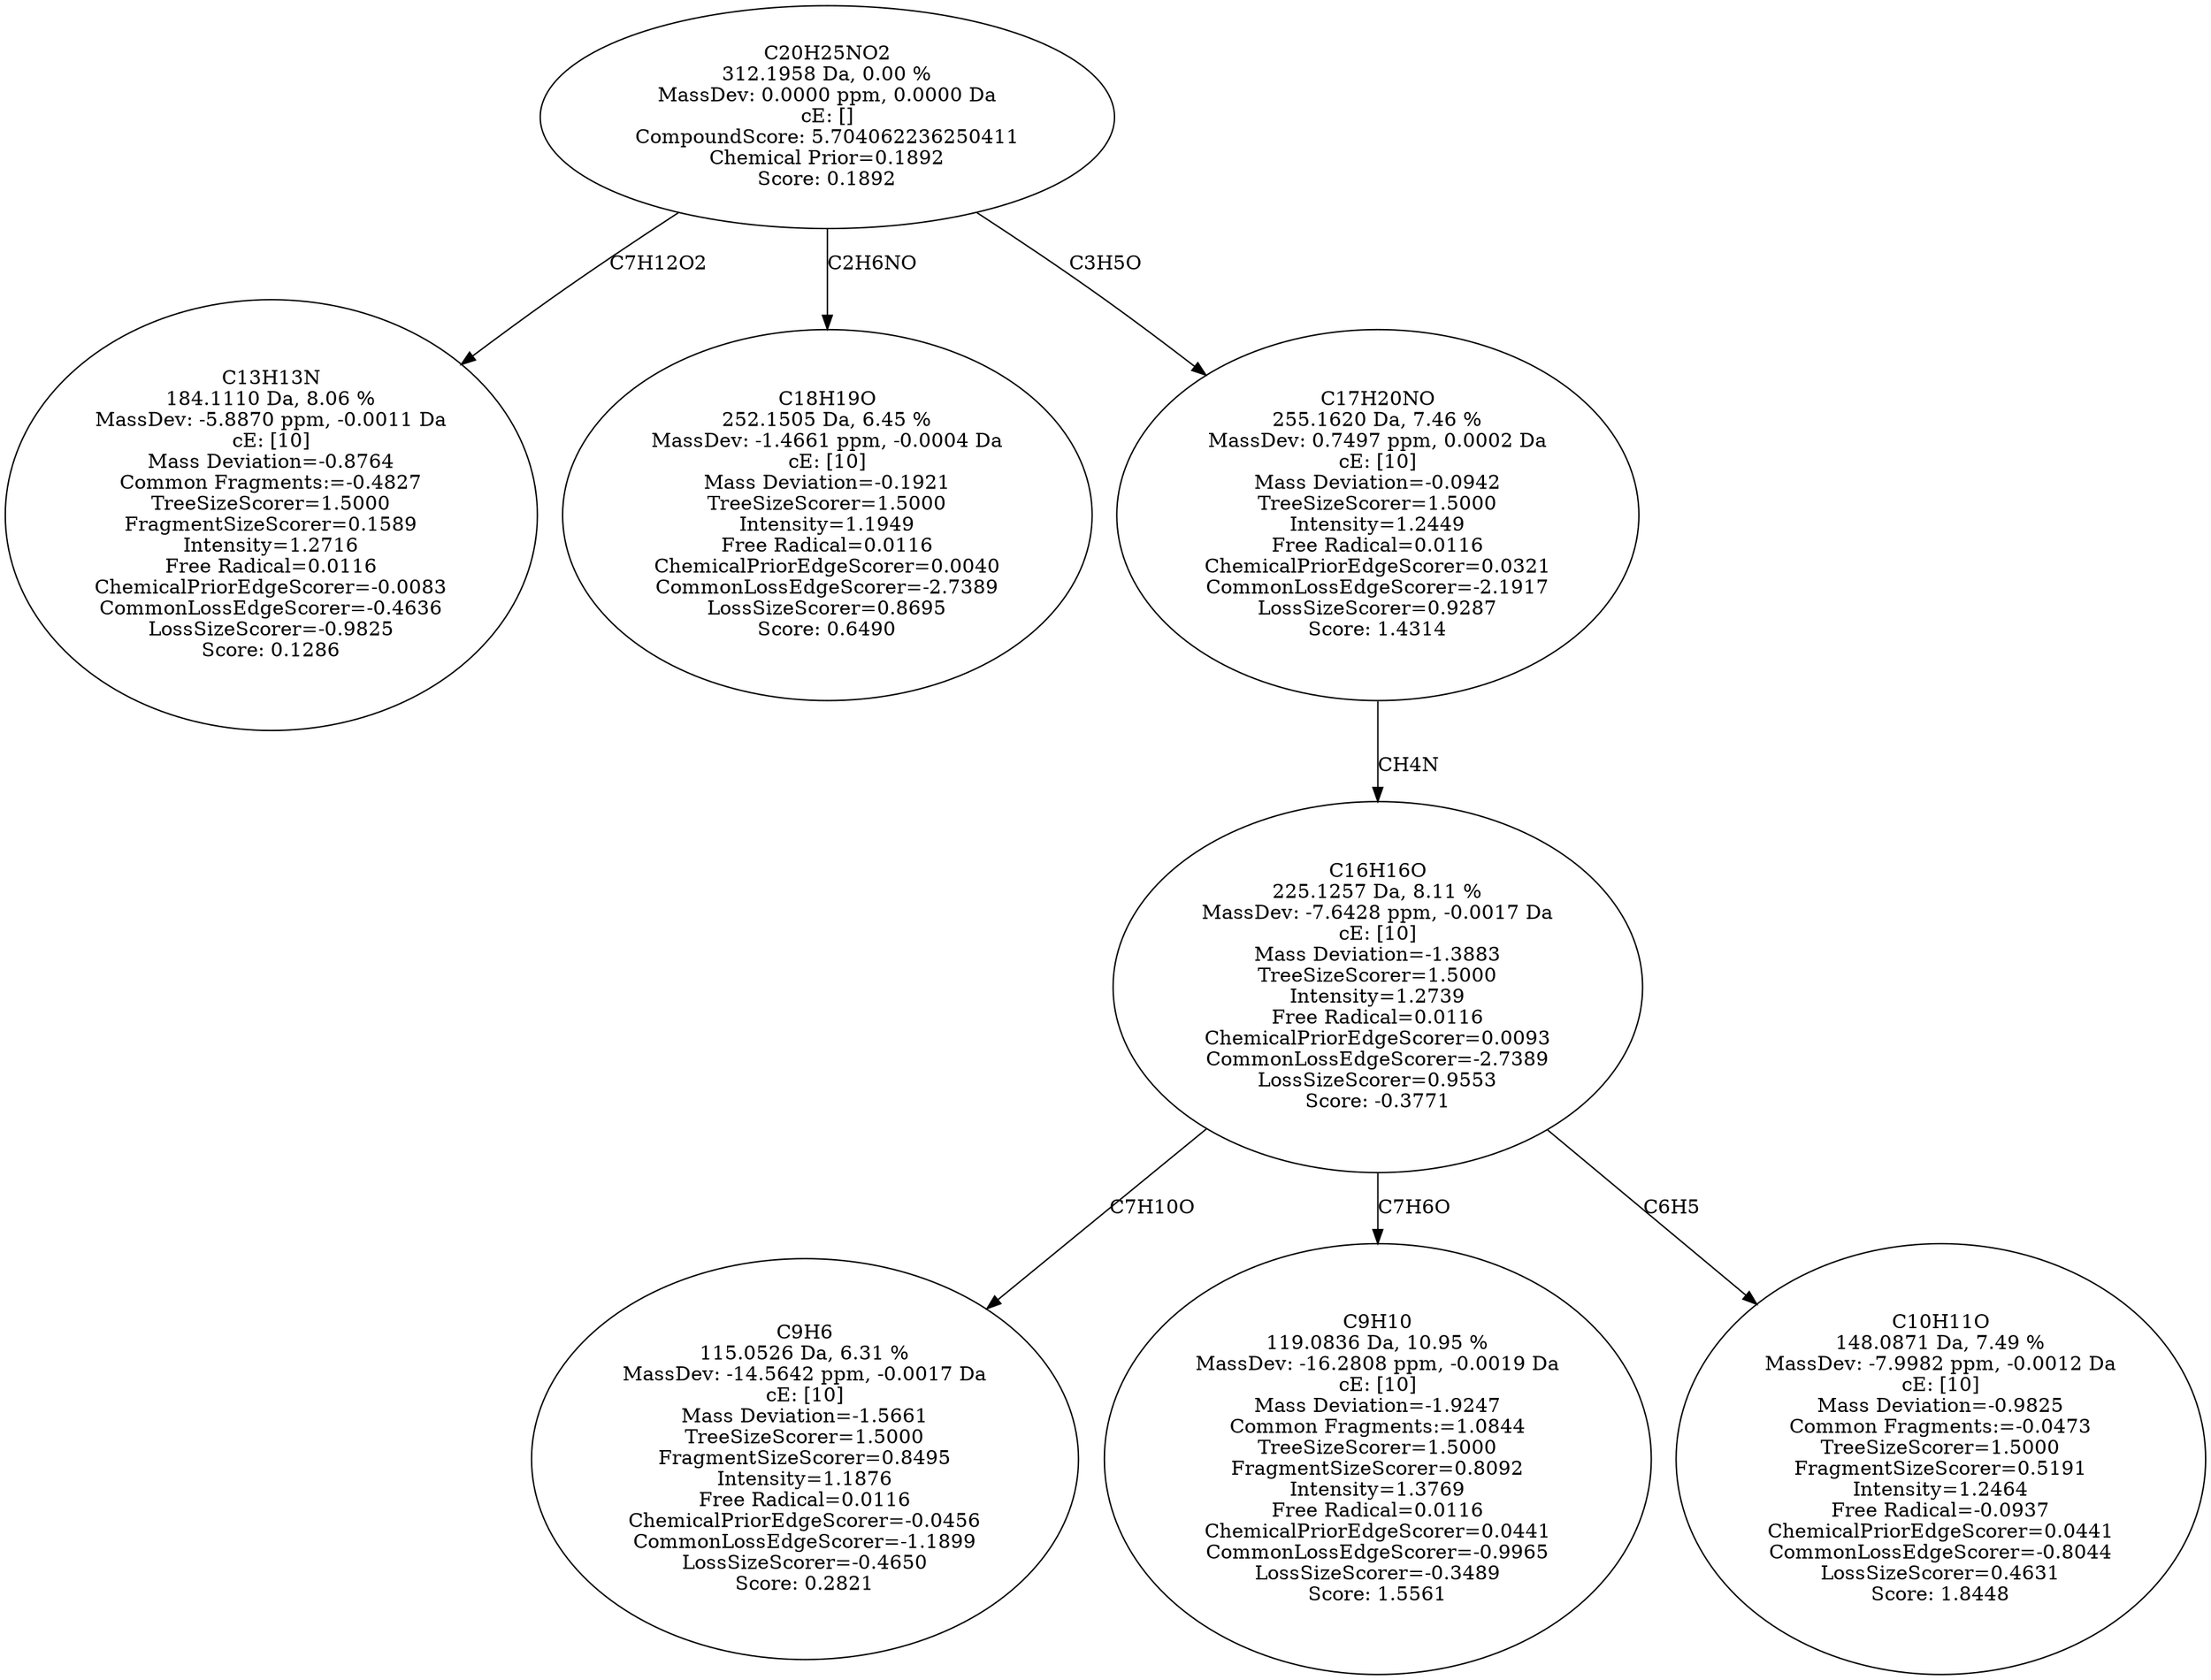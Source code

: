 strict digraph {
v1 [label="C13H13N\n184.1110 Da, 8.06 %\nMassDev: -5.8870 ppm, -0.0011 Da\ncE: [10]\nMass Deviation=-0.8764\nCommon Fragments:=-0.4827\nTreeSizeScorer=1.5000\nFragmentSizeScorer=0.1589\nIntensity=1.2716\nFree Radical=0.0116\nChemicalPriorEdgeScorer=-0.0083\nCommonLossEdgeScorer=-0.4636\nLossSizeScorer=-0.9825\nScore: 0.1286"];
v2 [label="C18H19O\n252.1505 Da, 6.45 %\nMassDev: -1.4661 ppm, -0.0004 Da\ncE: [10]\nMass Deviation=-0.1921\nTreeSizeScorer=1.5000\nIntensity=1.1949\nFree Radical=0.0116\nChemicalPriorEdgeScorer=0.0040\nCommonLossEdgeScorer=-2.7389\nLossSizeScorer=0.8695\nScore: 0.6490"];
v3 [label="C9H6\n115.0526 Da, 6.31 %\nMassDev: -14.5642 ppm, -0.0017 Da\ncE: [10]\nMass Deviation=-1.5661\nTreeSizeScorer=1.5000\nFragmentSizeScorer=0.8495\nIntensity=1.1876\nFree Radical=0.0116\nChemicalPriorEdgeScorer=-0.0456\nCommonLossEdgeScorer=-1.1899\nLossSizeScorer=-0.4650\nScore: 0.2821"];
v4 [label="C9H10\n119.0836 Da, 10.95 %\nMassDev: -16.2808 ppm, -0.0019 Da\ncE: [10]\nMass Deviation=-1.9247\nCommon Fragments:=1.0844\nTreeSizeScorer=1.5000\nFragmentSizeScorer=0.8092\nIntensity=1.3769\nFree Radical=0.0116\nChemicalPriorEdgeScorer=0.0441\nCommonLossEdgeScorer=-0.9965\nLossSizeScorer=-0.3489\nScore: 1.5561"];
v5 [label="C10H11O\n148.0871 Da, 7.49 %\nMassDev: -7.9982 ppm, -0.0012 Da\ncE: [10]\nMass Deviation=-0.9825\nCommon Fragments:=-0.0473\nTreeSizeScorer=1.5000\nFragmentSizeScorer=0.5191\nIntensity=1.2464\nFree Radical=-0.0937\nChemicalPriorEdgeScorer=0.0441\nCommonLossEdgeScorer=-0.8044\nLossSizeScorer=0.4631\nScore: 1.8448"];
v6 [label="C16H16O\n225.1257 Da, 8.11 %\nMassDev: -7.6428 ppm, -0.0017 Da\ncE: [10]\nMass Deviation=-1.3883\nTreeSizeScorer=1.5000\nIntensity=1.2739\nFree Radical=0.0116\nChemicalPriorEdgeScorer=0.0093\nCommonLossEdgeScorer=-2.7389\nLossSizeScorer=0.9553\nScore: -0.3771"];
v7 [label="C17H20NO\n255.1620 Da, 7.46 %\nMassDev: 0.7497 ppm, 0.0002 Da\ncE: [10]\nMass Deviation=-0.0942\nTreeSizeScorer=1.5000\nIntensity=1.2449\nFree Radical=0.0116\nChemicalPriorEdgeScorer=0.0321\nCommonLossEdgeScorer=-2.1917\nLossSizeScorer=0.9287\nScore: 1.4314"];
v8 [label="C20H25NO2\n312.1958 Da, 0.00 %\nMassDev: 0.0000 ppm, 0.0000 Da\ncE: []\nCompoundScore: 5.704062236250411\nChemical Prior=0.1892\nScore: 0.1892"];
v8 -> v1 [label="C7H12O2"];
v8 -> v2 [label="C2H6NO"];
v6 -> v3 [label="C7H10O"];
v6 -> v4 [label="C7H6O"];
v6 -> v5 [label="C6H5"];
v7 -> v6 [label="CH4N"];
v8 -> v7 [label="C3H5O"];
}